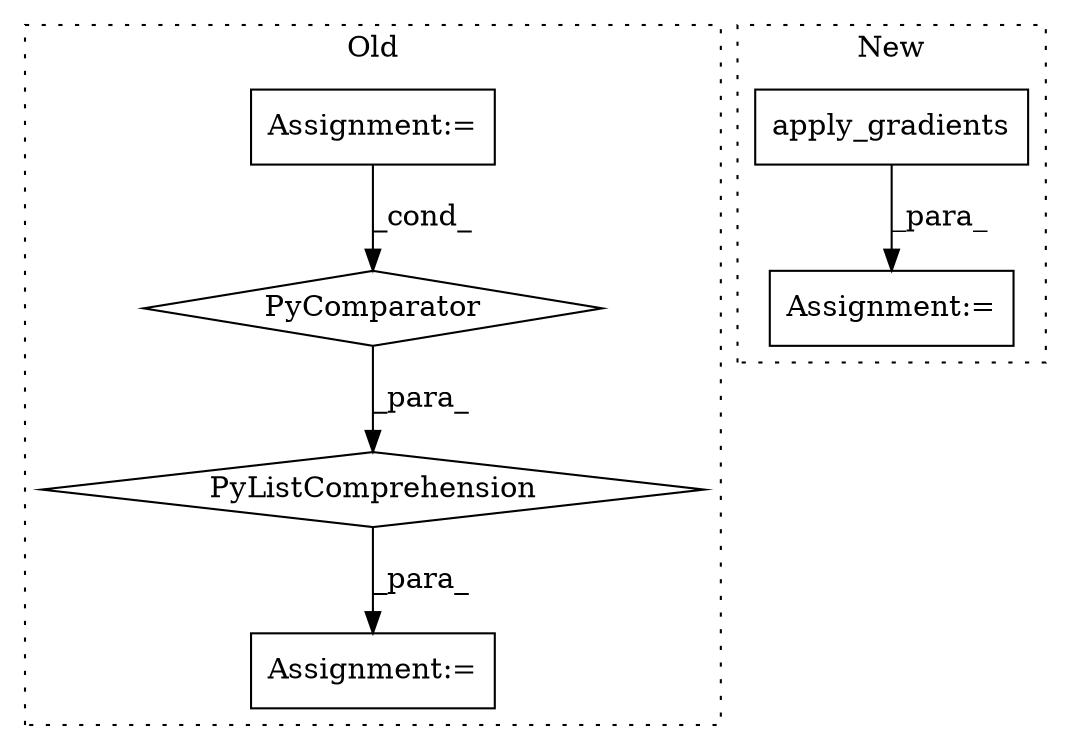 digraph G {
subgraph cluster0 {
1 [label="PyComparator" a="113" s="2135" l="21" shape="diamond"];
3 [label="Assignment:=" a="7" s="2135" l="21" shape="box"];
4 [label="PyListComprehension" a="109" s="2076" l="88" shape="diamond"];
5 [label="Assignment:=" a="7" s="2064" l="12" shape="box"];
label = "Old";
style="dotted";
}
subgraph cluster1 {
2 [label="apply_gradients" a="32" s="4666,4710" l="16,1" shape="box"];
6 [label="Assignment:=" a="7" s="4877" l="1" shape="box"];
label = "New";
style="dotted";
}
1 -> 4 [label="_para_"];
2 -> 6 [label="_para_"];
3 -> 1 [label="_cond_"];
4 -> 5 [label="_para_"];
}